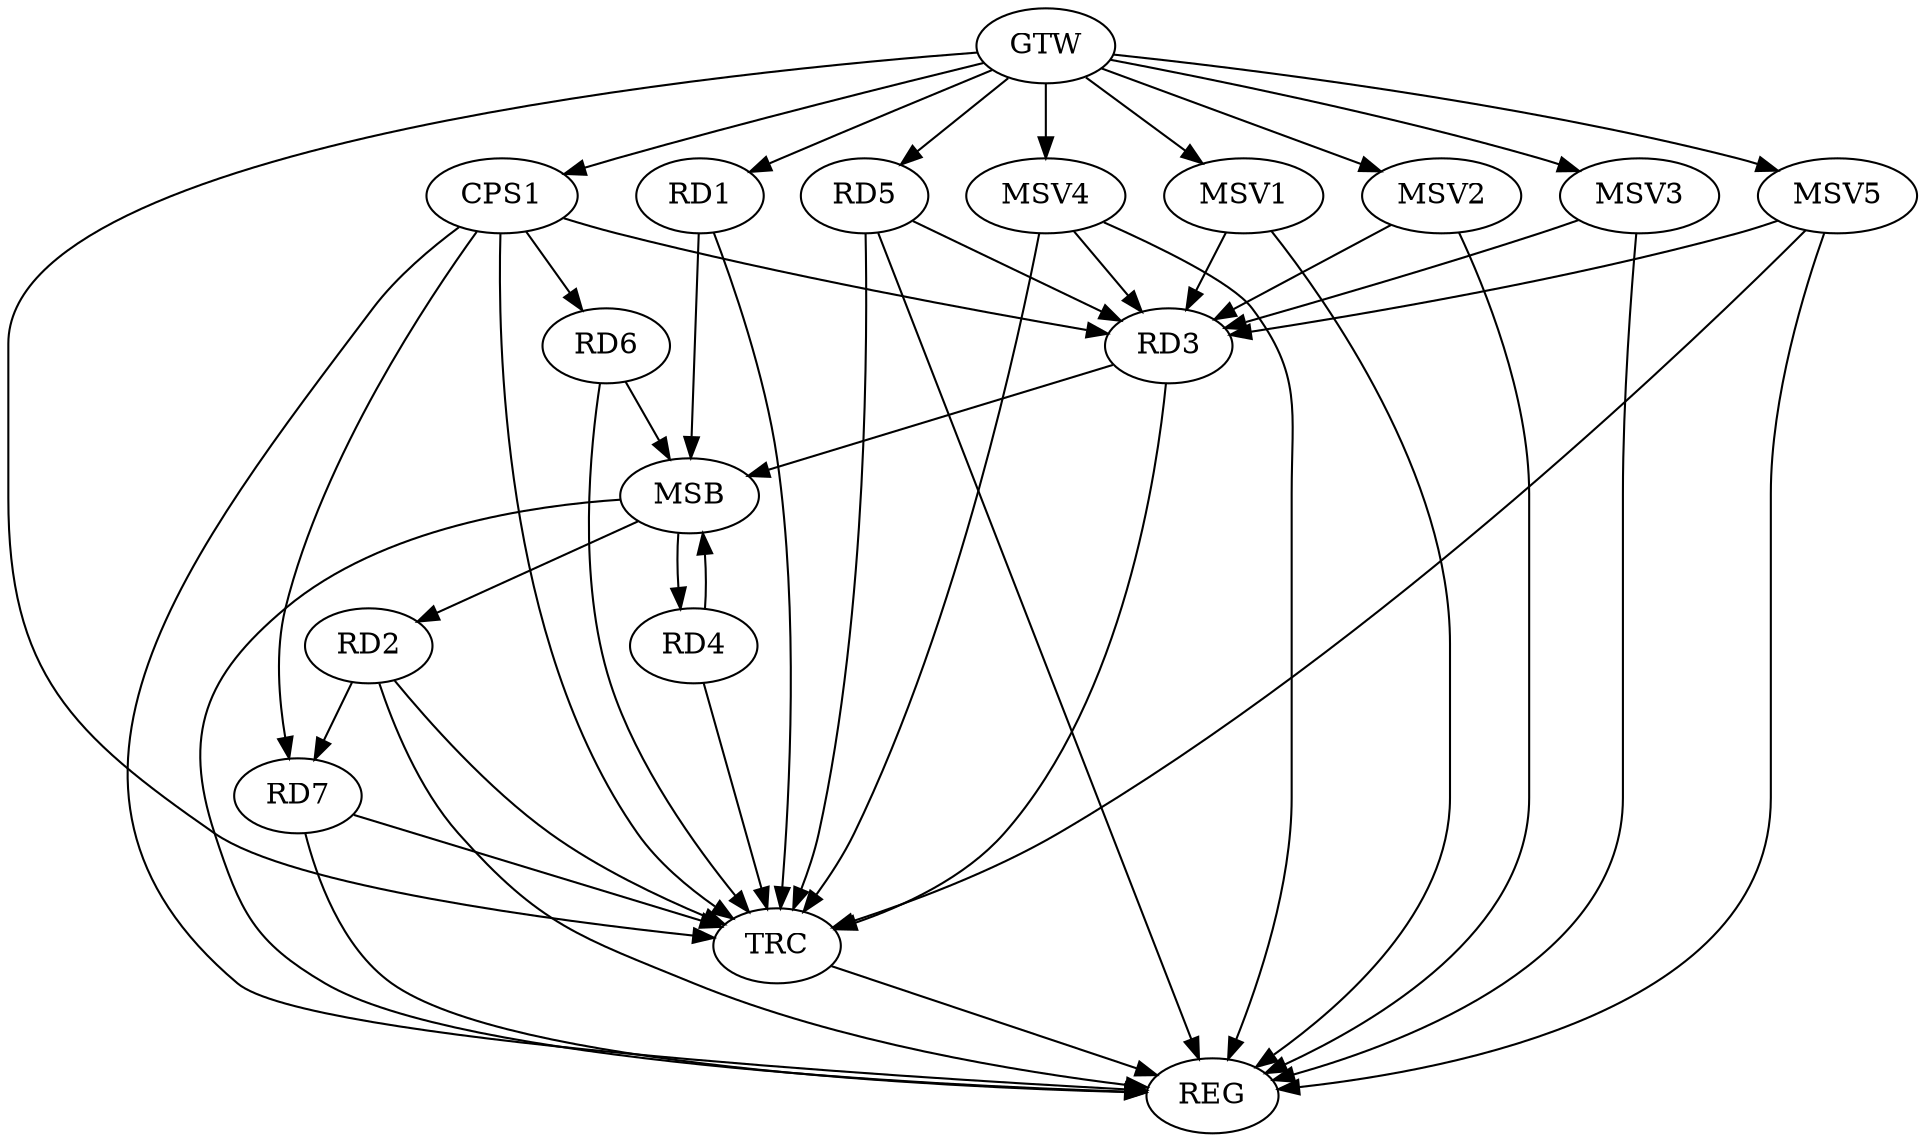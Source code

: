 strict digraph G {
  RD1 [ label="RD1" ];
  RD2 [ label="RD2" ];
  RD3 [ label="RD3" ];
  RD4 [ label="RD4" ];
  RD5 [ label="RD5" ];
  RD6 [ label="RD6" ];
  RD7 [ label="RD7" ];
  CPS1 [ label="CPS1" ];
  GTW [ label="GTW" ];
  REG [ label="REG" ];
  MSB [ label="MSB" ];
  TRC [ label="TRC" ];
  MSV1 [ label="MSV1" ];
  MSV2 [ label="MSV2" ];
  MSV3 [ label="MSV3" ];
  MSV4 [ label="MSV4" ];
  MSV5 [ label="MSV5" ];
  RD2 -> RD7;
  RD5 -> RD3;
  CPS1 -> RD3;
  CPS1 -> RD6;
  CPS1 -> RD7;
  GTW -> RD1;
  GTW -> RD5;
  GTW -> CPS1;
  RD2 -> REG;
  RD5 -> REG;
  RD7 -> REG;
  CPS1 -> REG;
  RD1 -> MSB;
  MSB -> RD2;
  MSB -> RD4;
  MSB -> REG;
  RD3 -> MSB;
  RD4 -> MSB;
  RD6 -> MSB;
  RD1 -> TRC;
  RD2 -> TRC;
  RD3 -> TRC;
  RD4 -> TRC;
  RD5 -> TRC;
  RD6 -> TRC;
  RD7 -> TRC;
  CPS1 -> TRC;
  GTW -> TRC;
  TRC -> REG;
  MSV1 -> RD3;
  GTW -> MSV1;
  MSV1 -> REG;
  MSV2 -> RD3;
  GTW -> MSV2;
  MSV2 -> REG;
  MSV3 -> RD3;
  GTW -> MSV3;
  MSV3 -> REG;
  MSV4 -> RD3;
  GTW -> MSV4;
  MSV4 -> REG;
  MSV4 -> TRC;
  MSV5 -> RD3;
  GTW -> MSV5;
  MSV5 -> REG;
  MSV5 -> TRC;
}
